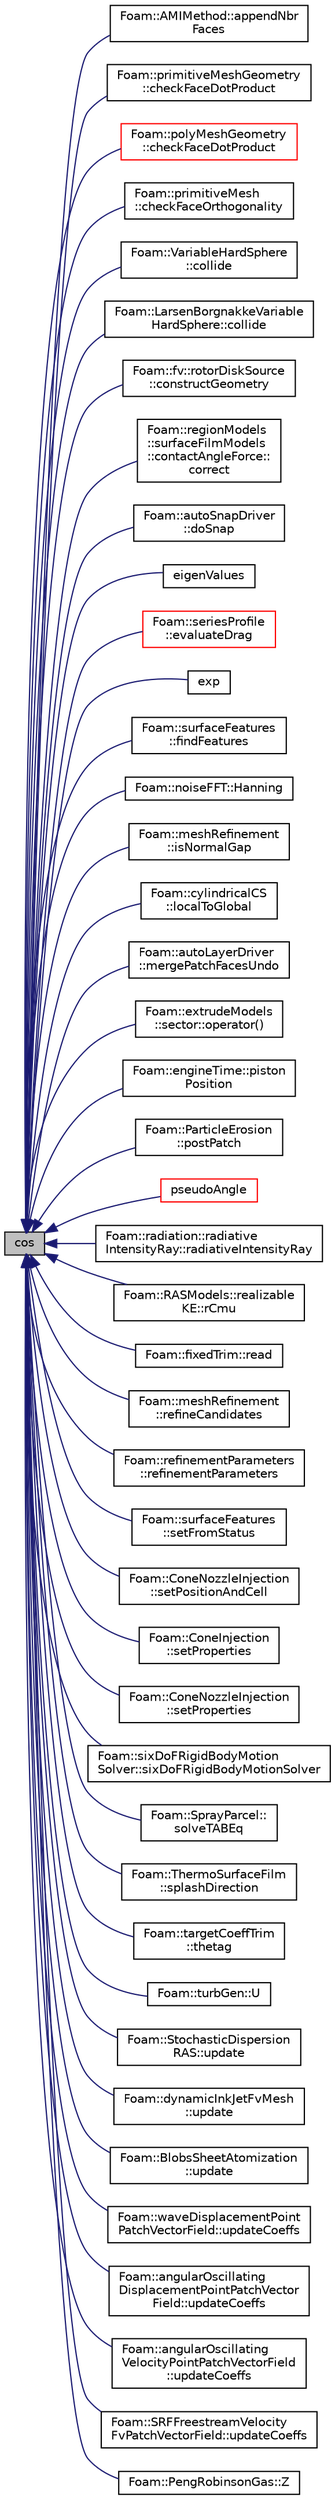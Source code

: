 digraph "cos"
{
  bgcolor="transparent";
  edge [fontname="Helvetica",fontsize="10",labelfontname="Helvetica",labelfontsize="10"];
  node [fontname="Helvetica",fontsize="10",shape=record];
  rankdir="LR";
  Node1 [label="cos",height=0.2,width=0.4,color="black", fillcolor="grey75", style="filled", fontcolor="black"];
  Node1 -> Node2 [dir="back",color="midnightblue",fontsize="10",style="solid",fontname="Helvetica"];
  Node2 [label="Foam::AMIMethod::appendNbr\lFaces",height=0.2,width=0.4,color="black",URL="$a00046.html#ac10540a0cbe6128381718f251537a166",tooltip="Add faces neighbouring faceI to the ID list. "];
  Node1 -> Node3 [dir="back",color="midnightblue",fontsize="10",style="solid",fontname="Helvetica"];
  Node3 [label="Foam::primitiveMeshGeometry\l::checkFaceDotProduct",height=0.2,width=0.4,color="black",URL="$a01957.html#abe689b0ea95babc2086677dec53f57f2"];
  Node1 -> Node4 [dir="back",color="midnightblue",fontsize="10",style="solid",fontname="Helvetica"];
  Node4 [label="Foam::polyMeshGeometry\l::checkFaceDotProduct",height=0.2,width=0.4,color="red",URL="$a01909.html#a5014e575335db939bc66eb2fe32ac48f",tooltip="See primitiveMesh. "];
  Node1 -> Node5 [dir="back",color="midnightblue",fontsize="10",style="solid",fontname="Helvetica"];
  Node5 [label="Foam::primitiveMesh\l::checkFaceOrthogonality",height=0.2,width=0.4,color="black",URL="$a01956.html#a53c93950456aabcf95d28e5892635876",tooltip="Check for non-orthogonality. "];
  Node1 -> Node6 [dir="back",color="midnightblue",fontsize="10",style="solid",fontname="Helvetica"];
  Node6 [label="Foam::VariableHardSphere\l::collide",height=0.2,width=0.4,color="black",URL="$a02772.html#af028e1d3dc9aba7d1abd7d124b8a9a27",tooltip="Apply collision. "];
  Node1 -> Node7 [dir="back",color="midnightblue",fontsize="10",style="solid",fontname="Helvetica"];
  Node7 [label="Foam::LarsenBorgnakkeVariable\lHardSphere::collide",height=0.2,width=0.4,color="black",URL="$a01264.html#af028e1d3dc9aba7d1abd7d124b8a9a27",tooltip="Apply collision. "];
  Node1 -> Node8 [dir="back",color="midnightblue",fontsize="10",style="solid",fontname="Helvetica"];
  Node8 [label="Foam::fv::rotorDiskSource\l::constructGeometry",height=0.2,width=0.4,color="black",URL="$a02207.html#a4cf56cee568de52f81a76d0d3ca3c9f9",tooltip="Construct geometry. "];
  Node1 -> Node9 [dir="back",color="midnightblue",fontsize="10",style="solid",fontname="Helvetica"];
  Node9 [label="Foam::regionModels\l::surfaceFilmModels\l::contactAngleForce::\lcorrect",height=0.2,width=0.4,color="black",URL="$a00394.html#ae8286cb1594f9b26a1c5291173459307",tooltip="Correct. "];
  Node1 -> Node10 [dir="back",color="midnightblue",fontsize="10",style="solid",fontname="Helvetica"];
  Node10 [label="Foam::autoSnapDriver\l::doSnap",height=0.2,width=0.4,color="black",URL="$a00086.html#adf0870a8be4483ecdb73b26b20d027ee"];
  Node1 -> Node11 [dir="back",color="midnightblue",fontsize="10",style="solid",fontname="Helvetica"];
  Node11 [label="eigenValues",height=0.2,width=0.4,color="black",URL="$a10675.html#a439ae805cc773abe7c94178cce4f5ba3"];
  Node1 -> Node12 [dir="back",color="midnightblue",fontsize="10",style="solid",fontname="Helvetica"];
  Node12 [label="Foam::seriesProfile\l::evaluateDrag",height=0.2,width=0.4,color="red",URL="$a02263.html#a038b825c23f2f851c33bc60800c7d844",tooltip="Drag. "];
  Node1 -> Node13 [dir="back",color="midnightblue",fontsize="10",style="solid",fontname="Helvetica"];
  Node13 [label="exp",height=0.2,width=0.4,color="black",URL="$a10675.html#a733c206623204e615acf6b84cd41b911",tooltip="Exponent of a quaternion. "];
  Node1 -> Node14 [dir="back",color="midnightblue",fontsize="10",style="solid",fontname="Helvetica"];
  Node14 [label="Foam::surfaceFeatures\l::findFeatures",height=0.2,width=0.4,color="black",URL="$a02465.html#a104ad1549afa89b0b6ae590fda99816a",tooltip="Find feature edges using provided included angle. "];
  Node1 -> Node15 [dir="back",color="midnightblue",fontsize="10",style="solid",fontname="Helvetica"];
  Node15 [label="Foam::noiseFFT::Hanning",height=0.2,width=0.4,color="black",URL="$a01601.html#a6ae375b81f24f96f4ae4c0e8117bb447",tooltip="Return the Hanning window function. "];
  Node1 -> Node16 [dir="back",color="midnightblue",fontsize="10",style="solid",fontname="Helvetica"];
  Node16 [label="Foam::meshRefinement\l::isNormalGap",height=0.2,width=0.4,color="black",URL="$a01460.html#ab0288b47650144aaf44e9cd32a9ddefa",tooltip="Is local topology a small gap normal to the test vector. "];
  Node1 -> Node17 [dir="back",color="midnightblue",fontsize="10",style="solid",fontname="Helvetica"];
  Node17 [label="Foam::cylindricalCS\l::localToGlobal",height=0.2,width=0.4,color="black",URL="$a00489.html#ae159e2e4da0fb1ca41bb7becb4cc3e3b",tooltip="Convert from local coordinate system to the global Cartesian system. "];
  Node1 -> Node18 [dir="back",color="midnightblue",fontsize="10",style="solid",fontname="Helvetica"];
  Node18 [label="Foam::autoLayerDriver\l::mergePatchFacesUndo",height=0.2,width=0.4,color="black",URL="$a00082.html#a84ecedbf634ce64d783a6ebf25a2efec",tooltip="Merge patch faces on same cell. "];
  Node1 -> Node19 [dir="back",color="midnightblue",fontsize="10",style="solid",fontname="Helvetica"];
  Node19 [label="Foam::extrudeModels\l::sector::operator()",height=0.2,width=0.4,color="black",URL="$a02257.html#a70c79d5de21af34680f5035f23e569a9"];
  Node1 -> Node20 [dir="back",color="midnightblue",fontsize="10",style="solid",fontname="Helvetica"];
  Node20 [label="Foam::engineTime::piston\lPosition",height=0.2,width=0.4,color="black",URL="$a00633.html#a6240bb57a642629a0f4a6dec6e7494fd",tooltip="Calculate the piston position from the engine geometry. "];
  Node1 -> Node21 [dir="back",color="midnightblue",fontsize="10",style="solid",fontname="Helvetica"];
  Node21 [label="Foam::ParticleErosion\l::postPatch",height=0.2,width=0.4,color="black",URL="$a01765.html#a77147582d9be96def68967af52d9784b",tooltip="Post-patch hook. "];
  Node1 -> Node22 [dir="back",color="midnightblue",fontsize="10",style="solid",fontname="Helvetica"];
  Node22 [label="pseudoAngle",height=0.2,width=0.4,color="red",URL="$a10675.html#aa9ca3552ea22ee09d1a028d177954ed0",tooltip="Estimate angle of vec in coordinate system (e0, e1, e0^e1). "];
  Node1 -> Node23 [dir="back",color="midnightblue",fontsize="10",style="solid",fontname="Helvetica"];
  Node23 [label="Foam::radiation::radiative\lIntensityRay::radiativeIntensityRay",height=0.2,width=0.4,color="black",URL="$a02049.html#a8ff1f62493fd44fbfb25c919f14bdc70",tooltip="Construct form components. "];
  Node1 -> Node24 [dir="back",color="midnightblue",fontsize="10",style="solid",fontname="Helvetica"];
  Node24 [label="Foam::RASModels::realizable\lKE::rCmu",height=0.2,width=0.4,color="black",URL="$a02087.html#a1068a692df4f337ad061061d4c6b380d"];
  Node1 -> Node25 [dir="back",color="midnightblue",fontsize="10",style="solid",fontname="Helvetica"];
  Node25 [label="Foam::fixedTrim::read",height=0.2,width=0.4,color="black",URL="$a00827.html#a428788b96f9f592ba1fa5b37c25ac749",tooltip="Read. "];
  Node1 -> Node26 [dir="back",color="midnightblue",fontsize="10",style="solid",fontname="Helvetica"];
  Node26 [label="Foam::meshRefinement\l::refineCandidates",height=0.2,width=0.4,color="black",URL="$a01460.html#a658a785c0fc497c6e8c2be3d34c91f1e",tooltip="Calculate list of cells to refine. "];
  Node1 -> Node27 [dir="back",color="midnightblue",fontsize="10",style="solid",fontname="Helvetica"];
  Node27 [label="Foam::refinementParameters\l::refinementParameters",height=0.2,width=0.4,color="black",URL="$a02103.html#a034a6c727dd370424501b580ebf0ddc7",tooltip="Construct from dictionary - new syntax. "];
  Node1 -> Node28 [dir="back",color="midnightblue",fontsize="10",style="solid",fontname="Helvetica"];
  Node28 [label="Foam::surfaceFeatures\l::setFromStatus",height=0.2,width=0.4,color="black",URL="$a02465.html#a3ec4130a2f02e6be2ba97774910eb125",tooltip="Set from status per edge. "];
  Node1 -> Node29 [dir="back",color="midnightblue",fontsize="10",style="solid",fontname="Helvetica"];
  Node29 [label="Foam::ConeNozzleInjection\l::setPositionAndCell",height=0.2,width=0.4,color="black",URL="$a00339.html#aad46d52ac65ec9617ddd76b06e2bc670",tooltip="Set the injection position and owner cell. "];
  Node1 -> Node30 [dir="back",color="midnightblue",fontsize="10",style="solid",fontname="Helvetica"];
  Node30 [label="Foam::ConeInjection\l::setProperties",height=0.2,width=0.4,color="black",URL="$a00338.html#a9c29fb14e9bea94ae75c185efe894b00",tooltip="Set the parcel properties. "];
  Node1 -> Node31 [dir="back",color="midnightblue",fontsize="10",style="solid",fontname="Helvetica"];
  Node31 [label="Foam::ConeNozzleInjection\l::setProperties",height=0.2,width=0.4,color="black",URL="$a00339.html#a9c29fb14e9bea94ae75c185efe894b00",tooltip="Set the parcel properties. "];
  Node1 -> Node32 [dir="back",color="midnightblue",fontsize="10",style="solid",fontname="Helvetica"];
  Node32 [label="Foam::sixDoFRigidBodyMotion\lSolver::sixDoFRigidBodyMotionSolver",height=0.2,width=0.4,color="black",URL="$a02316.html#a2b573e859751656bf3a214555cf1976e",tooltip="Construct from polyMesh and IOdictionary. "];
  Node1 -> Node33 [dir="back",color="midnightblue",fontsize="10",style="solid",fontname="Helvetica"];
  Node33 [label="Foam::SprayParcel::\lsolveTABEq",height=0.2,width=0.4,color="black",URL="$a02398.html#a7935951deed5d629b5c37f2fd23ef3ca",tooltip="Solve the TAB equation. "];
  Node1 -> Node34 [dir="back",color="midnightblue",fontsize="10",style="solid",fontname="Helvetica"];
  Node34 [label="Foam::ThermoSurfaceFilm\l::splashDirection",height=0.2,width=0.4,color="black",URL="$a02589.html#ae172acb191e7d8a02c6ed6017060d79c",tooltip="Return splashed parcel direction. "];
  Node1 -> Node35 [dir="back",color="midnightblue",fontsize="10",style="solid",fontname="Helvetica"];
  Node35 [label="Foam::targetCoeffTrim\l::thetag",height=0.2,width=0.4,color="black",URL="$a02546.html#ada746e880f7327d24d3dee868873d5ef",tooltip="Return the geometric angle of attack [rad]. "];
  Node1 -> Node36 [dir="back",color="midnightblue",fontsize="10",style="solid",fontname="Helvetica"];
  Node36 [label="Foam::turbGen::U",height=0.2,width=0.4,color="black",URL="$a02681.html#ac16b5b99bbcb4a4593ac66c206ec681c",tooltip="Generate and return a velocity field. "];
  Node1 -> Node37 [dir="back",color="midnightblue",fontsize="10",style="solid",fontname="Helvetica"];
  Node37 [label="Foam::StochasticDispersion\lRAS::update",height=0.2,width=0.4,color="black",URL="$a02440.html#a6b0b1e27ffb9ac1c38932a7dcd3009e0",tooltip="Update (disperse particles) "];
  Node1 -> Node38 [dir="back",color="midnightblue",fontsize="10",style="solid",fontname="Helvetica"];
  Node38 [label="Foam::dynamicInkJetFvMesh\l::update",height=0.2,width=0.4,color="black",URL="$a00595.html#aa2aac016e2bf7b5bd2b271786c2791aa",tooltip="Update the mesh for both mesh motion and topology change. "];
  Node1 -> Node39 [dir="back",color="midnightblue",fontsize="10",style="solid",fontname="Helvetica"];
  Node39 [label="Foam::BlobsSheetAtomization\l::update",height=0.2,width=0.4,color="black",URL="$a00142.html#a1af5e6713393d02cc4941f7d863edb7a"];
  Node1 -> Node40 [dir="back",color="midnightblue",fontsize="10",style="solid",fontname="Helvetica"];
  Node40 [label="Foam::waveDisplacementPoint\lPatchVectorField::updateCoeffs",height=0.2,width=0.4,color="black",URL="$a02838.html#a7e24eafac629d3733181cd942d4c902f",tooltip="Update the coefficients associated with the patch field. "];
  Node1 -> Node41 [dir="back",color="midnightblue",fontsize="10",style="solid",fontname="Helvetica"];
  Node41 [label="Foam::angularOscillating\lDisplacementPointPatchVector\lField::updateCoeffs",height=0.2,width=0.4,color="black",URL="$a00054.html#a7e24eafac629d3733181cd942d4c902f",tooltip="Update the coefficients associated with the patch field. "];
  Node1 -> Node42 [dir="back",color="midnightblue",fontsize="10",style="solid",fontname="Helvetica"];
  Node42 [label="Foam::angularOscillating\lVelocityPointPatchVectorField\l::updateCoeffs",height=0.2,width=0.4,color="black",URL="$a00055.html#a7e24eafac629d3733181cd942d4c902f",tooltip="Update the coefficients associated with the patch field. "];
  Node1 -> Node43 [dir="back",color="midnightblue",fontsize="10",style="solid",fontname="Helvetica"];
  Node43 [label="Foam::SRFFreestreamVelocity\lFvPatchVectorField::updateCoeffs",height=0.2,width=0.4,color="black",URL="$a02402.html#a7e24eafac629d3733181cd942d4c902f",tooltip="Update the coefficients associated with the patch field. "];
  Node1 -> Node44 [dir="back",color="midnightblue",fontsize="10",style="solid",fontname="Helvetica"];
  Node44 [label="Foam::PengRobinsonGas::Z",height=0.2,width=0.4,color="black",URL="$a01817.html#adf30d0e22c41a1f4d3a6e2d7a9443c7a",tooltip="Return compression factor [-]. "];
}
